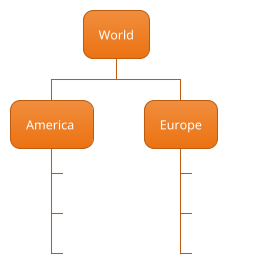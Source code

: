 ' Do not edit
' Theme Gallery
' autogenerated by script
'
@startwbs
!theme aws-orange
* World
** America 
***_ Canada 
***_ Mexico
***_ USA
** Europe
***_  England
***_  Germany
***_  Spain
@endwbs
